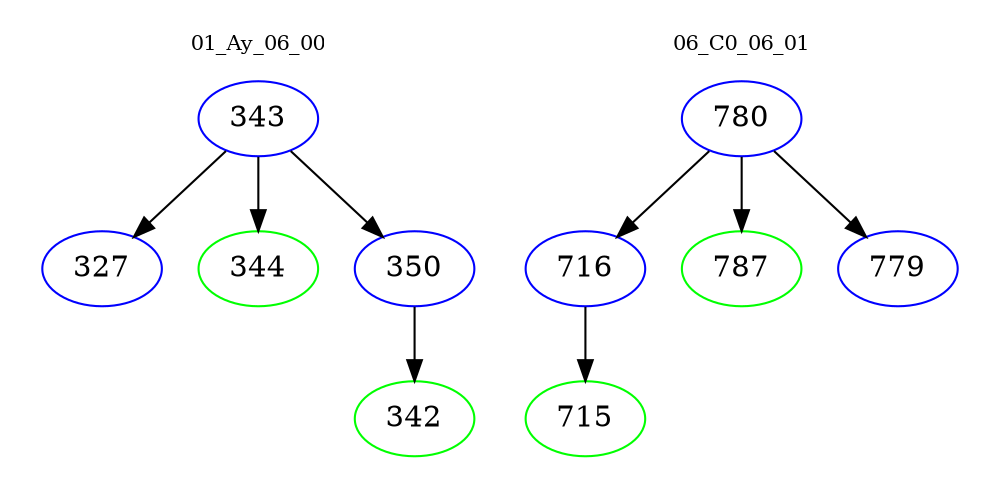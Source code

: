 digraph{
subgraph cluster_0 {
color = white
label = "01_Ay_06_00";
fontsize=10;
T0_343 [label="343", color="blue"]
T0_343 -> T0_327 [color="black"]
T0_327 [label="327", color="blue"]
T0_343 -> T0_344 [color="black"]
T0_344 [label="344", color="green"]
T0_343 -> T0_350 [color="black"]
T0_350 [label="350", color="blue"]
T0_350 -> T0_342 [color="black"]
T0_342 [label="342", color="green"]
}
subgraph cluster_1 {
color = white
label = "06_C0_06_01";
fontsize=10;
T1_780 [label="780", color="blue"]
T1_780 -> T1_716 [color="black"]
T1_716 [label="716", color="blue"]
T1_716 -> T1_715 [color="black"]
T1_715 [label="715", color="green"]
T1_780 -> T1_787 [color="black"]
T1_787 [label="787", color="green"]
T1_780 -> T1_779 [color="black"]
T1_779 [label="779", color="blue"]
}
}
